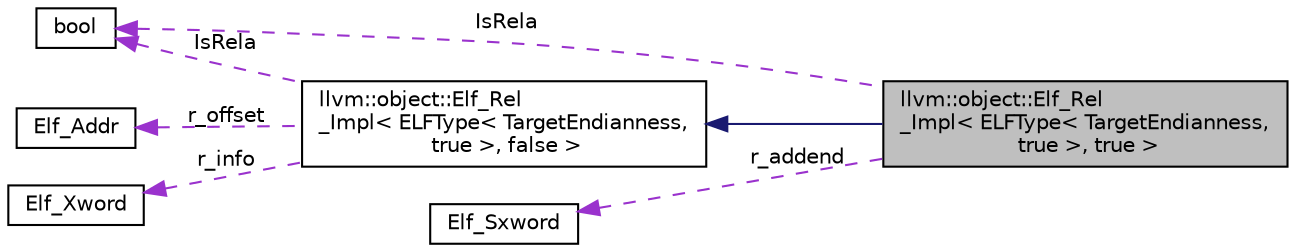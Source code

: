 digraph "llvm::object::Elf_Rel_Impl&lt; ELFType&lt; TargetEndianness, true &gt;, true &gt;"
{
 // LATEX_PDF_SIZE
  bgcolor="transparent";
  edge [fontname="Helvetica",fontsize="10",labelfontname="Helvetica",labelfontsize="10"];
  node [fontname="Helvetica",fontsize="10",shape="box"];
  rankdir="LR";
  Node1 [label="llvm::object::Elf_Rel\l_Impl\< ELFType\< TargetEndianness,\l true \>, true \>",height=0.2,width=0.4,color="black", fillcolor="grey75", style="filled", fontcolor="black",tooltip=" "];
  Node2 -> Node1 [dir="back",color="midnightblue",fontsize="10",style="solid",fontname="Helvetica"];
  Node2 [label="llvm::object::Elf_Rel\l_Impl\< ELFType\< TargetEndianness,\l true \>, false \>",height=0.2,width=0.4,color="black",URL="$structllvm_1_1object_1_1Elf__Rel__Impl_3_01ELFType_3_01TargetEndianness_00_01true_01_4_00_01false_01_4.html",tooltip=" "];
  Node3 -> Node2 [dir="back",color="darkorchid3",fontsize="10",style="dashed",label=" IsRela" ,fontname="Helvetica"];
  Node3 [label="bool",height=0.2,width=0.4,color="black",URL="$classbool.html",tooltip=" "];
  Node4 -> Node2 [dir="back",color="darkorchid3",fontsize="10",style="dashed",label=" r_offset" ,fontname="Helvetica"];
  Node4 [label="Elf_Addr",height=0.2,width=0.4,color="black",tooltip=" "];
  Node5 -> Node2 [dir="back",color="darkorchid3",fontsize="10",style="dashed",label=" r_info" ,fontname="Helvetica"];
  Node5 [label="Elf_Xword",height=0.2,width=0.4,color="black",tooltip=" "];
  Node3 -> Node1 [dir="back",color="darkorchid3",fontsize="10",style="dashed",label=" IsRela" ,fontname="Helvetica"];
  Node6 -> Node1 [dir="back",color="darkorchid3",fontsize="10",style="dashed",label=" r_addend" ,fontname="Helvetica"];
  Node6 [label="Elf_Sxword",height=0.2,width=0.4,color="black",tooltip=" "];
}
